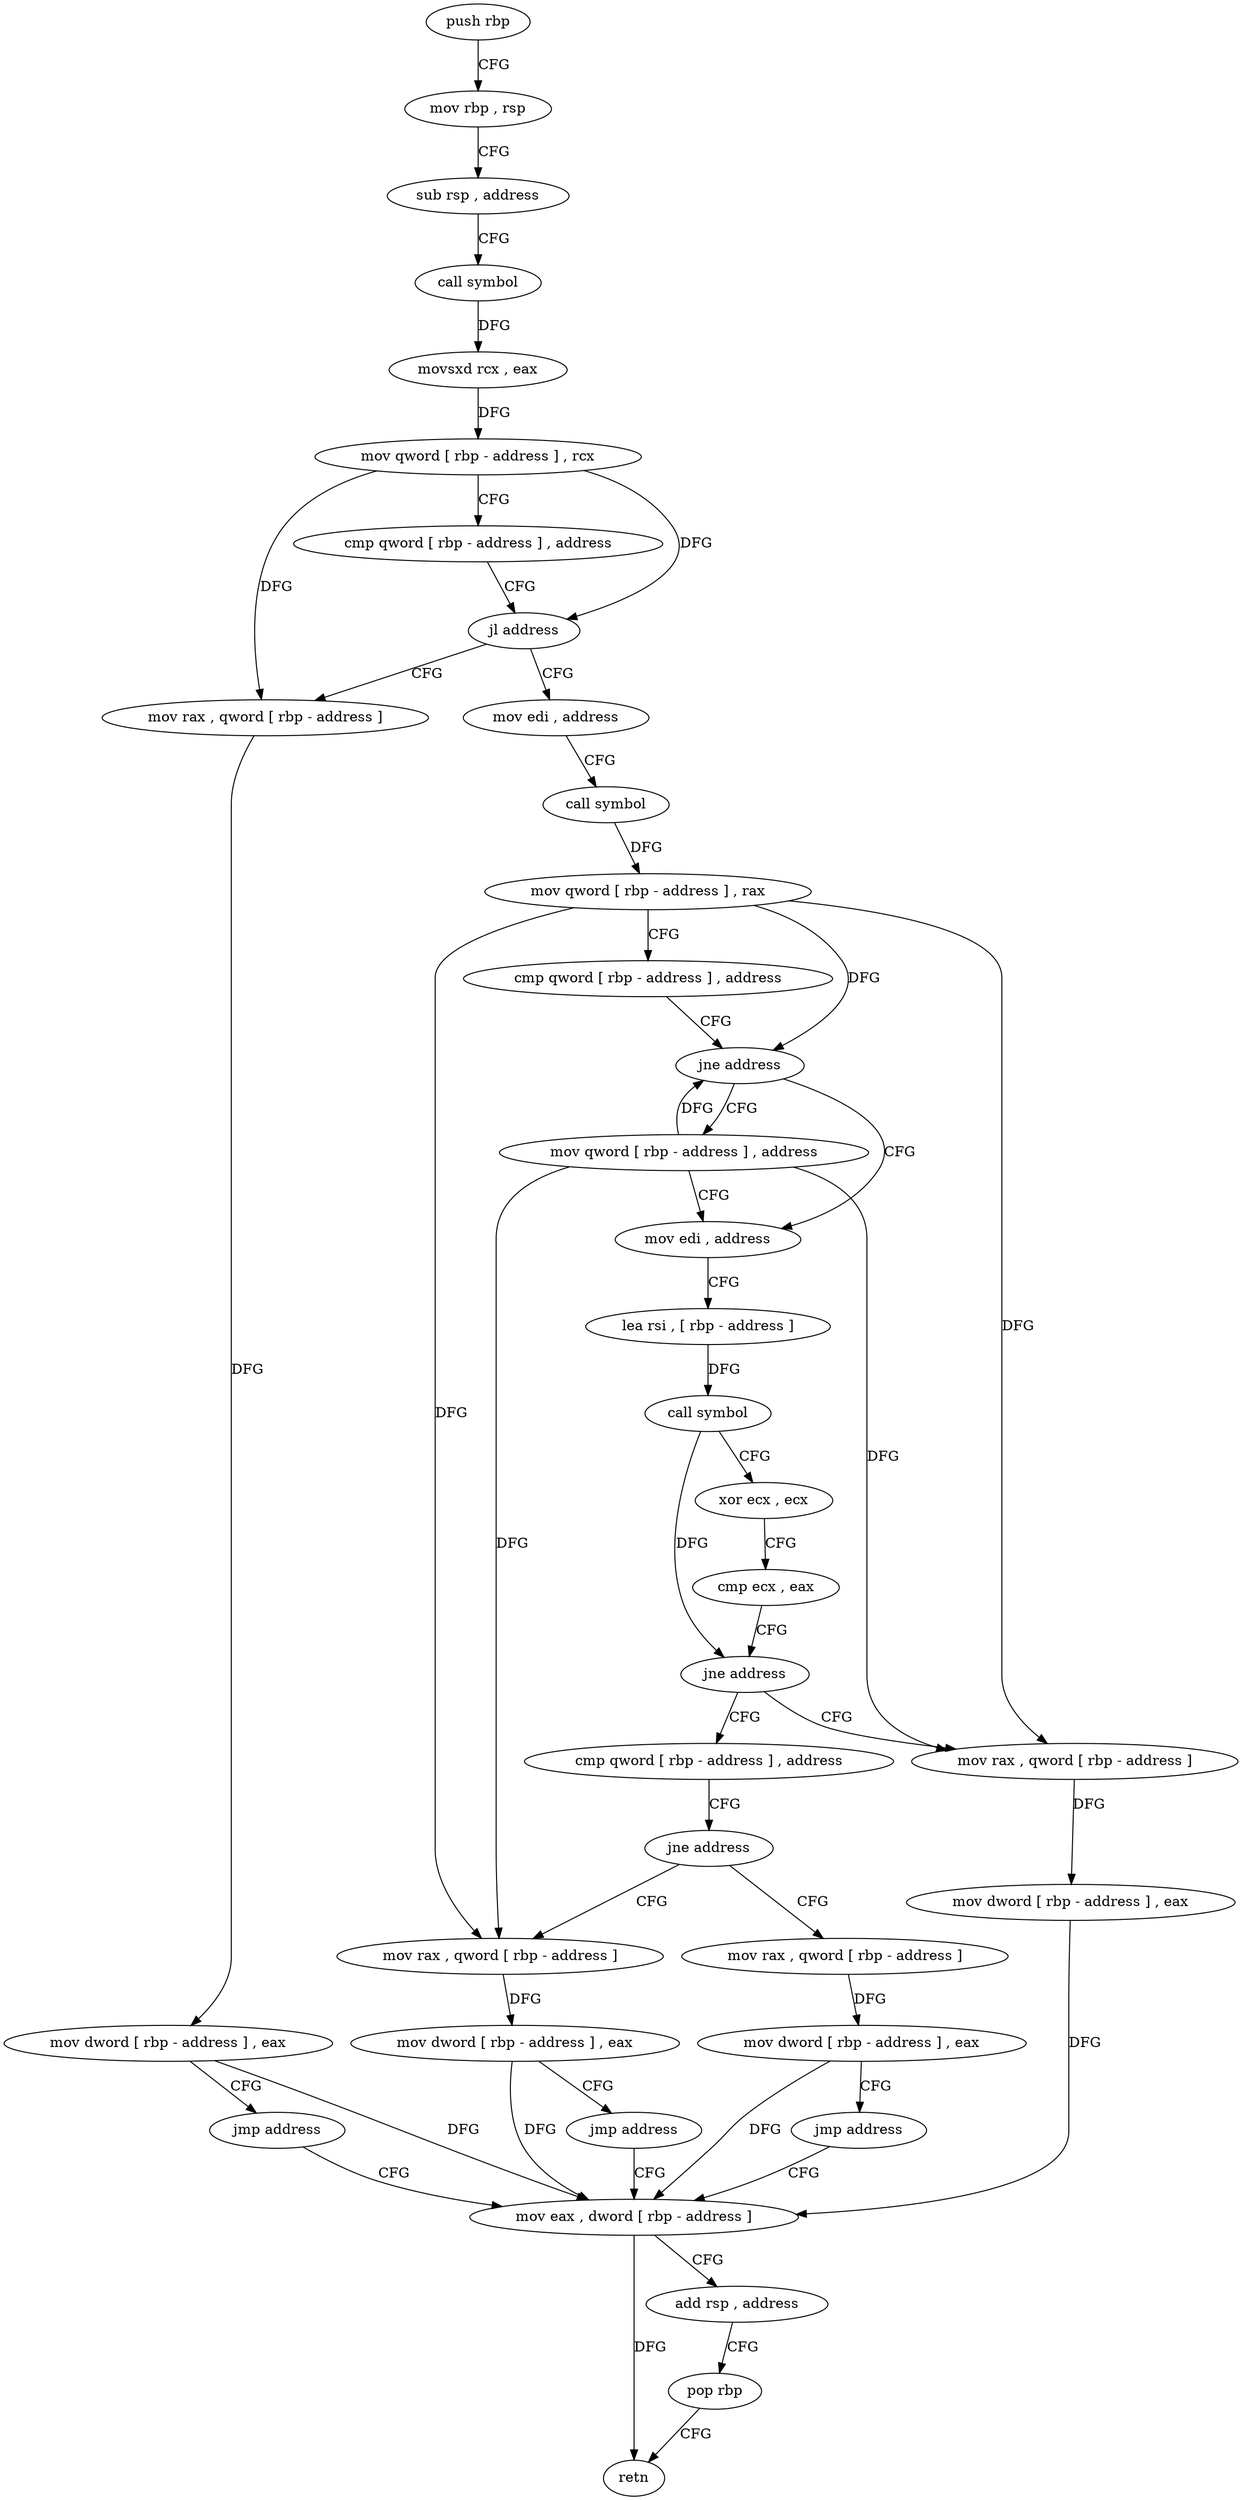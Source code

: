 digraph "func" {
"4293616" [label = "push rbp" ]
"4293617" [label = "mov rbp , rsp" ]
"4293620" [label = "sub rsp , address" ]
"4293624" [label = "call symbol" ]
"4293629" [label = "movsxd rcx , eax" ]
"4293632" [label = "mov qword [ rbp - address ] , rcx" ]
"4293636" [label = "cmp qword [ rbp - address ] , address" ]
"4293641" [label = "jl address" ]
"4293659" [label = "mov edi , address" ]
"4293647" [label = "mov rax , qword [ rbp - address ]" ]
"4293664" [label = "call symbol" ]
"4293669" [label = "mov qword [ rbp - address ] , rax" ]
"4293673" [label = "cmp qword [ rbp - address ] , address" ]
"4293678" [label = "jne address" ]
"4293692" [label = "mov edi , address" ]
"4293684" [label = "mov qword [ rbp - address ] , address" ]
"4293651" [label = "mov dword [ rbp - address ] , eax" ]
"4293654" [label = "jmp address" ]
"4293758" [label = "mov eax , dword [ rbp - address ]" ]
"4293697" [label = "lea rsi , [ rbp - address ]" ]
"4293701" [label = "call symbol" ]
"4293706" [label = "xor ecx , ecx" ]
"4293708" [label = "cmp ecx , eax" ]
"4293710" [label = "jne address" ]
"4293751" [label = "mov rax , qword [ rbp - address ]" ]
"4293716" [label = "cmp qword [ rbp - address ] , address" ]
"4293761" [label = "add rsp , address" ]
"4293765" [label = "pop rbp" ]
"4293766" [label = "retn" ]
"4293755" [label = "mov dword [ rbp - address ] , eax" ]
"4293721" [label = "jne address" ]
"4293739" [label = "mov rax , qword [ rbp - address ]" ]
"4293727" [label = "mov rax , qword [ rbp - address ]" ]
"4293743" [label = "mov dword [ rbp - address ] , eax" ]
"4293746" [label = "jmp address" ]
"4293731" [label = "mov dword [ rbp - address ] , eax" ]
"4293734" [label = "jmp address" ]
"4293616" -> "4293617" [ label = "CFG" ]
"4293617" -> "4293620" [ label = "CFG" ]
"4293620" -> "4293624" [ label = "CFG" ]
"4293624" -> "4293629" [ label = "DFG" ]
"4293629" -> "4293632" [ label = "DFG" ]
"4293632" -> "4293636" [ label = "CFG" ]
"4293632" -> "4293641" [ label = "DFG" ]
"4293632" -> "4293647" [ label = "DFG" ]
"4293636" -> "4293641" [ label = "CFG" ]
"4293641" -> "4293659" [ label = "CFG" ]
"4293641" -> "4293647" [ label = "CFG" ]
"4293659" -> "4293664" [ label = "CFG" ]
"4293647" -> "4293651" [ label = "DFG" ]
"4293664" -> "4293669" [ label = "DFG" ]
"4293669" -> "4293673" [ label = "CFG" ]
"4293669" -> "4293678" [ label = "DFG" ]
"4293669" -> "4293751" [ label = "DFG" ]
"4293669" -> "4293727" [ label = "DFG" ]
"4293673" -> "4293678" [ label = "CFG" ]
"4293678" -> "4293692" [ label = "CFG" ]
"4293678" -> "4293684" [ label = "CFG" ]
"4293692" -> "4293697" [ label = "CFG" ]
"4293684" -> "4293692" [ label = "CFG" ]
"4293684" -> "4293678" [ label = "DFG" ]
"4293684" -> "4293751" [ label = "DFG" ]
"4293684" -> "4293727" [ label = "DFG" ]
"4293651" -> "4293654" [ label = "CFG" ]
"4293651" -> "4293758" [ label = "DFG" ]
"4293654" -> "4293758" [ label = "CFG" ]
"4293758" -> "4293761" [ label = "CFG" ]
"4293758" -> "4293766" [ label = "DFG" ]
"4293697" -> "4293701" [ label = "DFG" ]
"4293701" -> "4293706" [ label = "CFG" ]
"4293701" -> "4293710" [ label = "DFG" ]
"4293706" -> "4293708" [ label = "CFG" ]
"4293708" -> "4293710" [ label = "CFG" ]
"4293710" -> "4293751" [ label = "CFG" ]
"4293710" -> "4293716" [ label = "CFG" ]
"4293751" -> "4293755" [ label = "DFG" ]
"4293716" -> "4293721" [ label = "CFG" ]
"4293761" -> "4293765" [ label = "CFG" ]
"4293765" -> "4293766" [ label = "CFG" ]
"4293755" -> "4293758" [ label = "DFG" ]
"4293721" -> "4293739" [ label = "CFG" ]
"4293721" -> "4293727" [ label = "CFG" ]
"4293739" -> "4293743" [ label = "DFG" ]
"4293727" -> "4293731" [ label = "DFG" ]
"4293743" -> "4293746" [ label = "CFG" ]
"4293743" -> "4293758" [ label = "DFG" ]
"4293746" -> "4293758" [ label = "CFG" ]
"4293731" -> "4293734" [ label = "CFG" ]
"4293731" -> "4293758" [ label = "DFG" ]
"4293734" -> "4293758" [ label = "CFG" ]
}
